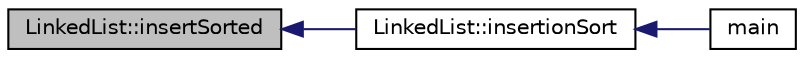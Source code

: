 digraph "LinkedList::insertSorted"
{
 // INTERACTIVE_SVG=YES
  edge [fontname="Helvetica",fontsize="10",labelfontname="Helvetica",labelfontsize="10"];
  node [fontname="Helvetica",fontsize="10",shape=record];
  rankdir="LR";
  Node100 [label="LinkedList::insertSorted",height=0.2,width=0.4,color="black", fillcolor="grey75", style="filled", fontcolor="black"];
  Node100 -> Node101 [dir="back",color="midnightblue",fontsize="10",style="solid"];
  Node101 [label="LinkedList::insertionSort",height=0.2,width=0.4,color="black", fillcolor="white", style="filled",URL="$class_linked_list.html#a04e277f98f8e6e5426f19ad780915e00"];
  Node101 -> Node102 [dir="back",color="midnightblue",fontsize="10",style="solid"];
  Node102 [label="main",height=0.2,width=0.4,color="black", fillcolor="white", style="filled",URL="$main_8cpp.html#ae66f6b31b5ad750f1fe042a706a4e3d4"];
}
